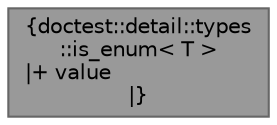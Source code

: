 digraph "doctest::detail::types::is_enum&lt; T &gt;"
{
 // LATEX_PDF_SIZE
  bgcolor="transparent";
  edge [fontname=Helvetica,fontsize=10,labelfontname=Helvetica,labelfontsize=10];
  node [fontname=Helvetica,fontsize=10,shape=box,height=0.2,width=0.4];
  Node1 [label="{doctest::detail::types\l::is_enum\< T \>\n|+ value\l|}",height=0.2,width=0.4,color="gray40", fillcolor="grey60", style="filled", fontcolor="black",tooltip=" "];
}

